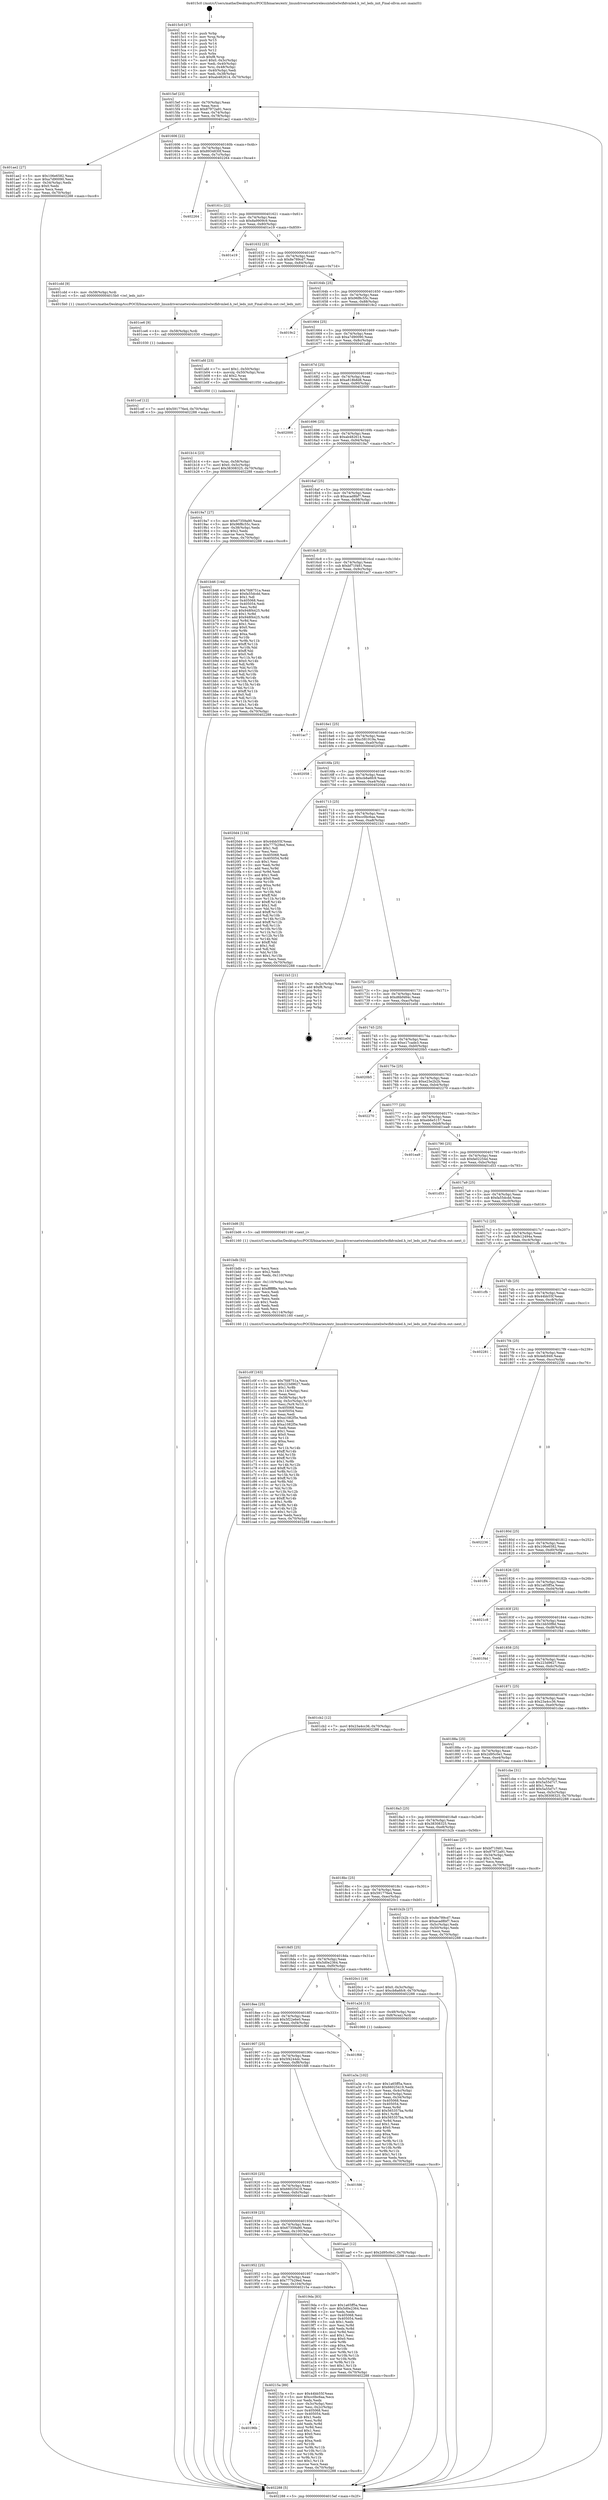 digraph "0x4015c0" {
  label = "0x4015c0 (/mnt/c/Users/mathe/Desktop/tcc/POCII/binaries/extr_linuxdriversnetwirelessinteliwlwifidvmled.h_iwl_leds_init_Final-ollvm.out::main(0))"
  labelloc = "t"
  node[shape=record]

  Entry [label="",width=0.3,height=0.3,shape=circle,fillcolor=black,style=filled]
  "0x4015ef" [label="{
     0x4015ef [23]\l
     | [instrs]\l
     &nbsp;&nbsp;0x4015ef \<+3\>: mov -0x70(%rbp),%eax\l
     &nbsp;&nbsp;0x4015f2 \<+2\>: mov %eax,%ecx\l
     &nbsp;&nbsp;0x4015f4 \<+6\>: sub $0x87972a91,%ecx\l
     &nbsp;&nbsp;0x4015fa \<+3\>: mov %eax,-0x74(%rbp)\l
     &nbsp;&nbsp;0x4015fd \<+3\>: mov %ecx,-0x78(%rbp)\l
     &nbsp;&nbsp;0x401600 \<+6\>: je 0000000000401ae2 \<main+0x522\>\l
  }"]
  "0x401ae2" [label="{
     0x401ae2 [27]\l
     | [instrs]\l
     &nbsp;&nbsp;0x401ae2 \<+5\>: mov $0x106e6582,%eax\l
     &nbsp;&nbsp;0x401ae7 \<+5\>: mov $0xa7d90090,%ecx\l
     &nbsp;&nbsp;0x401aec \<+3\>: mov -0x34(%rbp),%edx\l
     &nbsp;&nbsp;0x401aef \<+3\>: cmp $0x0,%edx\l
     &nbsp;&nbsp;0x401af2 \<+3\>: cmove %ecx,%eax\l
     &nbsp;&nbsp;0x401af5 \<+3\>: mov %eax,-0x70(%rbp)\l
     &nbsp;&nbsp;0x401af8 \<+5\>: jmp 0000000000402288 \<main+0xcc8\>\l
  }"]
  "0x401606" [label="{
     0x401606 [22]\l
     | [instrs]\l
     &nbsp;&nbsp;0x401606 \<+5\>: jmp 000000000040160b \<main+0x4b\>\l
     &nbsp;&nbsp;0x40160b \<+3\>: mov -0x74(%rbp),%eax\l
     &nbsp;&nbsp;0x40160e \<+5\>: sub $0x8934830f,%eax\l
     &nbsp;&nbsp;0x401613 \<+3\>: mov %eax,-0x7c(%rbp)\l
     &nbsp;&nbsp;0x401616 \<+6\>: je 0000000000402264 \<main+0xca4\>\l
  }"]
  Exit [label="",width=0.3,height=0.3,shape=circle,fillcolor=black,style=filled,peripheries=2]
  "0x402264" [label="{
     0x402264\l
  }", style=dashed]
  "0x40161c" [label="{
     0x40161c [22]\l
     | [instrs]\l
     &nbsp;&nbsp;0x40161c \<+5\>: jmp 0000000000401621 \<main+0x61\>\l
     &nbsp;&nbsp;0x401621 \<+3\>: mov -0x74(%rbp),%eax\l
     &nbsp;&nbsp;0x401624 \<+5\>: sub $0x8a9909c9,%eax\l
     &nbsp;&nbsp;0x401629 \<+3\>: mov %eax,-0x80(%rbp)\l
     &nbsp;&nbsp;0x40162c \<+6\>: je 0000000000401e19 \<main+0x859\>\l
  }"]
  "0x40196b" [label="{
     0x40196b\l
  }", style=dashed]
  "0x401e19" [label="{
     0x401e19\l
  }", style=dashed]
  "0x401632" [label="{
     0x401632 [25]\l
     | [instrs]\l
     &nbsp;&nbsp;0x401632 \<+5\>: jmp 0000000000401637 \<main+0x77\>\l
     &nbsp;&nbsp;0x401637 \<+3\>: mov -0x74(%rbp),%eax\l
     &nbsp;&nbsp;0x40163a \<+5\>: sub $0x8e789cd7,%eax\l
     &nbsp;&nbsp;0x40163f \<+6\>: mov %eax,-0x84(%rbp)\l
     &nbsp;&nbsp;0x401645 \<+6\>: je 0000000000401cdd \<main+0x71d\>\l
  }"]
  "0x40215a" [label="{
     0x40215a [89]\l
     | [instrs]\l
     &nbsp;&nbsp;0x40215a \<+5\>: mov $0x44bb55f,%eax\l
     &nbsp;&nbsp;0x40215f \<+5\>: mov $0xcc0bc6aa,%ecx\l
     &nbsp;&nbsp;0x402164 \<+2\>: xor %edx,%edx\l
     &nbsp;&nbsp;0x402166 \<+3\>: mov -0x3c(%rbp),%esi\l
     &nbsp;&nbsp;0x402169 \<+3\>: mov %esi,-0x2c(%rbp)\l
     &nbsp;&nbsp;0x40216c \<+7\>: mov 0x405068,%esi\l
     &nbsp;&nbsp;0x402173 \<+7\>: mov 0x405054,%edi\l
     &nbsp;&nbsp;0x40217a \<+3\>: sub $0x1,%edx\l
     &nbsp;&nbsp;0x40217d \<+3\>: mov %esi,%r8d\l
     &nbsp;&nbsp;0x402180 \<+3\>: add %edx,%r8d\l
     &nbsp;&nbsp;0x402183 \<+4\>: imul %r8d,%esi\l
     &nbsp;&nbsp;0x402187 \<+3\>: and $0x1,%esi\l
     &nbsp;&nbsp;0x40218a \<+3\>: cmp $0x0,%esi\l
     &nbsp;&nbsp;0x40218d \<+4\>: sete %r9b\l
     &nbsp;&nbsp;0x402191 \<+3\>: cmp $0xa,%edi\l
     &nbsp;&nbsp;0x402194 \<+4\>: setl %r10b\l
     &nbsp;&nbsp;0x402198 \<+3\>: mov %r9b,%r11b\l
     &nbsp;&nbsp;0x40219b \<+3\>: and %r10b,%r11b\l
     &nbsp;&nbsp;0x40219e \<+3\>: xor %r10b,%r9b\l
     &nbsp;&nbsp;0x4021a1 \<+3\>: or %r9b,%r11b\l
     &nbsp;&nbsp;0x4021a4 \<+4\>: test $0x1,%r11b\l
     &nbsp;&nbsp;0x4021a8 \<+3\>: cmovne %ecx,%eax\l
     &nbsp;&nbsp;0x4021ab \<+3\>: mov %eax,-0x70(%rbp)\l
     &nbsp;&nbsp;0x4021ae \<+5\>: jmp 0000000000402288 \<main+0xcc8\>\l
  }"]
  "0x401cdd" [label="{
     0x401cdd [9]\l
     | [instrs]\l
     &nbsp;&nbsp;0x401cdd \<+4\>: mov -0x58(%rbp),%rdi\l
     &nbsp;&nbsp;0x401ce1 \<+5\>: call 00000000004015b0 \<iwl_leds_init\>\l
     | [calls]\l
     &nbsp;&nbsp;0x4015b0 \{1\} (/mnt/c/Users/mathe/Desktop/tcc/POCII/binaries/extr_linuxdriversnetwirelessinteliwlwifidvmled.h_iwl_leds_init_Final-ollvm.out::iwl_leds_init)\l
  }"]
  "0x40164b" [label="{
     0x40164b [25]\l
     | [instrs]\l
     &nbsp;&nbsp;0x40164b \<+5\>: jmp 0000000000401650 \<main+0x90\>\l
     &nbsp;&nbsp;0x401650 \<+3\>: mov -0x74(%rbp),%eax\l
     &nbsp;&nbsp;0x401653 \<+5\>: sub $0x96f8c55c,%eax\l
     &nbsp;&nbsp;0x401658 \<+6\>: mov %eax,-0x88(%rbp)\l
     &nbsp;&nbsp;0x40165e \<+6\>: je 00000000004019c2 \<main+0x402\>\l
  }"]
  "0x401cef" [label="{
     0x401cef [12]\l
     | [instrs]\l
     &nbsp;&nbsp;0x401cef \<+7\>: movl $0x591776e4,-0x70(%rbp)\l
     &nbsp;&nbsp;0x401cf6 \<+5\>: jmp 0000000000402288 \<main+0xcc8\>\l
  }"]
  "0x4019c2" [label="{
     0x4019c2\l
  }", style=dashed]
  "0x401664" [label="{
     0x401664 [25]\l
     | [instrs]\l
     &nbsp;&nbsp;0x401664 \<+5\>: jmp 0000000000401669 \<main+0xa9\>\l
     &nbsp;&nbsp;0x401669 \<+3\>: mov -0x74(%rbp),%eax\l
     &nbsp;&nbsp;0x40166c \<+5\>: sub $0xa7d90090,%eax\l
     &nbsp;&nbsp;0x401671 \<+6\>: mov %eax,-0x8c(%rbp)\l
     &nbsp;&nbsp;0x401677 \<+6\>: je 0000000000401afd \<main+0x53d\>\l
  }"]
  "0x401ce6" [label="{
     0x401ce6 [9]\l
     | [instrs]\l
     &nbsp;&nbsp;0x401ce6 \<+4\>: mov -0x58(%rbp),%rdi\l
     &nbsp;&nbsp;0x401cea \<+5\>: call 0000000000401030 \<free@plt\>\l
     | [calls]\l
     &nbsp;&nbsp;0x401030 \{1\} (unknown)\l
  }"]
  "0x401afd" [label="{
     0x401afd [23]\l
     | [instrs]\l
     &nbsp;&nbsp;0x401afd \<+7\>: movl $0x1,-0x50(%rbp)\l
     &nbsp;&nbsp;0x401b04 \<+4\>: movslq -0x50(%rbp),%rax\l
     &nbsp;&nbsp;0x401b08 \<+4\>: shl $0x2,%rax\l
     &nbsp;&nbsp;0x401b0c \<+3\>: mov %rax,%rdi\l
     &nbsp;&nbsp;0x401b0f \<+5\>: call 0000000000401050 \<malloc@plt\>\l
     | [calls]\l
     &nbsp;&nbsp;0x401050 \{1\} (unknown)\l
  }"]
  "0x40167d" [label="{
     0x40167d [25]\l
     | [instrs]\l
     &nbsp;&nbsp;0x40167d \<+5\>: jmp 0000000000401682 \<main+0xc2\>\l
     &nbsp;&nbsp;0x401682 \<+3\>: mov -0x74(%rbp),%eax\l
     &nbsp;&nbsp;0x401685 \<+5\>: sub $0xa818b8d8,%eax\l
     &nbsp;&nbsp;0x40168a \<+6\>: mov %eax,-0x90(%rbp)\l
     &nbsp;&nbsp;0x401690 \<+6\>: je 0000000000402000 \<main+0xa40\>\l
  }"]
  "0x401c0f" [label="{
     0x401c0f [163]\l
     | [instrs]\l
     &nbsp;&nbsp;0x401c0f \<+5\>: mov $0x7fd8751a,%ecx\l
     &nbsp;&nbsp;0x401c14 \<+5\>: mov $0x223d9627,%edx\l
     &nbsp;&nbsp;0x401c19 \<+3\>: mov $0x1,%r8b\l
     &nbsp;&nbsp;0x401c1c \<+6\>: mov -0x114(%rbp),%esi\l
     &nbsp;&nbsp;0x401c22 \<+3\>: imul %eax,%esi\l
     &nbsp;&nbsp;0x401c25 \<+4\>: mov -0x58(%rbp),%r9\l
     &nbsp;&nbsp;0x401c29 \<+4\>: movslq -0x5c(%rbp),%r10\l
     &nbsp;&nbsp;0x401c2d \<+4\>: mov %esi,(%r9,%r10,4)\l
     &nbsp;&nbsp;0x401c31 \<+7\>: mov 0x405068,%eax\l
     &nbsp;&nbsp;0x401c38 \<+7\>: mov 0x405054,%esi\l
     &nbsp;&nbsp;0x401c3f \<+2\>: mov %eax,%edi\l
     &nbsp;&nbsp;0x401c41 \<+6\>: add $0xa1082f5e,%edi\l
     &nbsp;&nbsp;0x401c47 \<+3\>: sub $0x1,%edi\l
     &nbsp;&nbsp;0x401c4a \<+6\>: sub $0xa1082f5e,%edi\l
     &nbsp;&nbsp;0x401c50 \<+3\>: imul %edi,%eax\l
     &nbsp;&nbsp;0x401c53 \<+3\>: and $0x1,%eax\l
     &nbsp;&nbsp;0x401c56 \<+3\>: cmp $0x0,%eax\l
     &nbsp;&nbsp;0x401c59 \<+4\>: sete %r11b\l
     &nbsp;&nbsp;0x401c5d \<+3\>: cmp $0xa,%esi\l
     &nbsp;&nbsp;0x401c60 \<+3\>: setl %bl\l
     &nbsp;&nbsp;0x401c63 \<+3\>: mov %r11b,%r14b\l
     &nbsp;&nbsp;0x401c66 \<+4\>: xor $0xff,%r14b\l
     &nbsp;&nbsp;0x401c6a \<+3\>: mov %bl,%r15b\l
     &nbsp;&nbsp;0x401c6d \<+4\>: xor $0xff,%r15b\l
     &nbsp;&nbsp;0x401c71 \<+4\>: xor $0x1,%r8b\l
     &nbsp;&nbsp;0x401c75 \<+3\>: mov %r14b,%r12b\l
     &nbsp;&nbsp;0x401c78 \<+4\>: and $0xff,%r12b\l
     &nbsp;&nbsp;0x401c7c \<+3\>: and %r8b,%r11b\l
     &nbsp;&nbsp;0x401c7f \<+3\>: mov %r15b,%r13b\l
     &nbsp;&nbsp;0x401c82 \<+4\>: and $0xff,%r13b\l
     &nbsp;&nbsp;0x401c86 \<+3\>: and %r8b,%bl\l
     &nbsp;&nbsp;0x401c89 \<+3\>: or %r11b,%r12b\l
     &nbsp;&nbsp;0x401c8c \<+3\>: or %bl,%r13b\l
     &nbsp;&nbsp;0x401c8f \<+3\>: xor %r13b,%r12b\l
     &nbsp;&nbsp;0x401c92 \<+3\>: or %r15b,%r14b\l
     &nbsp;&nbsp;0x401c95 \<+4\>: xor $0xff,%r14b\l
     &nbsp;&nbsp;0x401c99 \<+4\>: or $0x1,%r8b\l
     &nbsp;&nbsp;0x401c9d \<+3\>: and %r8b,%r14b\l
     &nbsp;&nbsp;0x401ca0 \<+3\>: or %r14b,%r12b\l
     &nbsp;&nbsp;0x401ca3 \<+4\>: test $0x1,%r12b\l
     &nbsp;&nbsp;0x401ca7 \<+3\>: cmovne %edx,%ecx\l
     &nbsp;&nbsp;0x401caa \<+3\>: mov %ecx,-0x70(%rbp)\l
     &nbsp;&nbsp;0x401cad \<+5\>: jmp 0000000000402288 \<main+0xcc8\>\l
  }"]
  "0x402000" [label="{
     0x402000\l
  }", style=dashed]
  "0x401696" [label="{
     0x401696 [25]\l
     | [instrs]\l
     &nbsp;&nbsp;0x401696 \<+5\>: jmp 000000000040169b \<main+0xdb\>\l
     &nbsp;&nbsp;0x40169b \<+3\>: mov -0x74(%rbp),%eax\l
     &nbsp;&nbsp;0x40169e \<+5\>: sub $0xab482614,%eax\l
     &nbsp;&nbsp;0x4016a3 \<+6\>: mov %eax,-0x94(%rbp)\l
     &nbsp;&nbsp;0x4016a9 \<+6\>: je 00000000004019a7 \<main+0x3e7\>\l
  }"]
  "0x401bdb" [label="{
     0x401bdb [52]\l
     | [instrs]\l
     &nbsp;&nbsp;0x401bdb \<+2\>: xor %ecx,%ecx\l
     &nbsp;&nbsp;0x401bdd \<+5\>: mov $0x2,%edx\l
     &nbsp;&nbsp;0x401be2 \<+6\>: mov %edx,-0x110(%rbp)\l
     &nbsp;&nbsp;0x401be8 \<+1\>: cltd\l
     &nbsp;&nbsp;0x401be9 \<+6\>: mov -0x110(%rbp),%esi\l
     &nbsp;&nbsp;0x401bef \<+2\>: idiv %esi\l
     &nbsp;&nbsp;0x401bf1 \<+6\>: imul $0xfffffffe,%edx,%edx\l
     &nbsp;&nbsp;0x401bf7 \<+2\>: mov %ecx,%edi\l
     &nbsp;&nbsp;0x401bf9 \<+2\>: sub %edx,%edi\l
     &nbsp;&nbsp;0x401bfb \<+2\>: mov %ecx,%edx\l
     &nbsp;&nbsp;0x401bfd \<+3\>: sub $0x1,%edx\l
     &nbsp;&nbsp;0x401c00 \<+2\>: add %edx,%edi\l
     &nbsp;&nbsp;0x401c02 \<+2\>: sub %edi,%ecx\l
     &nbsp;&nbsp;0x401c04 \<+6\>: mov %ecx,-0x114(%rbp)\l
     &nbsp;&nbsp;0x401c0a \<+5\>: call 0000000000401160 \<next_i\>\l
     | [calls]\l
     &nbsp;&nbsp;0x401160 \{1\} (/mnt/c/Users/mathe/Desktop/tcc/POCII/binaries/extr_linuxdriversnetwirelessinteliwlwifidvmled.h_iwl_leds_init_Final-ollvm.out::next_i)\l
  }"]
  "0x4019a7" [label="{
     0x4019a7 [27]\l
     | [instrs]\l
     &nbsp;&nbsp;0x4019a7 \<+5\>: mov $0x67359a90,%eax\l
     &nbsp;&nbsp;0x4019ac \<+5\>: mov $0x96f8c55c,%ecx\l
     &nbsp;&nbsp;0x4019b1 \<+3\>: mov -0x38(%rbp),%edx\l
     &nbsp;&nbsp;0x4019b4 \<+3\>: cmp $0x2,%edx\l
     &nbsp;&nbsp;0x4019b7 \<+3\>: cmovne %ecx,%eax\l
     &nbsp;&nbsp;0x4019ba \<+3\>: mov %eax,-0x70(%rbp)\l
     &nbsp;&nbsp;0x4019bd \<+5\>: jmp 0000000000402288 \<main+0xcc8\>\l
  }"]
  "0x4016af" [label="{
     0x4016af [25]\l
     | [instrs]\l
     &nbsp;&nbsp;0x4016af \<+5\>: jmp 00000000004016b4 \<main+0xf4\>\l
     &nbsp;&nbsp;0x4016b4 \<+3\>: mov -0x74(%rbp),%eax\l
     &nbsp;&nbsp;0x4016b7 \<+5\>: sub $0xacad8bf7,%eax\l
     &nbsp;&nbsp;0x4016bc \<+6\>: mov %eax,-0x98(%rbp)\l
     &nbsp;&nbsp;0x4016c2 \<+6\>: je 0000000000401b46 \<main+0x586\>\l
  }"]
  "0x402288" [label="{
     0x402288 [5]\l
     | [instrs]\l
     &nbsp;&nbsp;0x402288 \<+5\>: jmp 00000000004015ef \<main+0x2f\>\l
  }"]
  "0x4015c0" [label="{
     0x4015c0 [47]\l
     | [instrs]\l
     &nbsp;&nbsp;0x4015c0 \<+1\>: push %rbp\l
     &nbsp;&nbsp;0x4015c1 \<+3\>: mov %rsp,%rbp\l
     &nbsp;&nbsp;0x4015c4 \<+2\>: push %r15\l
     &nbsp;&nbsp;0x4015c6 \<+2\>: push %r14\l
     &nbsp;&nbsp;0x4015c8 \<+2\>: push %r13\l
     &nbsp;&nbsp;0x4015ca \<+2\>: push %r12\l
     &nbsp;&nbsp;0x4015cc \<+1\>: push %rbx\l
     &nbsp;&nbsp;0x4015cd \<+7\>: sub $0xf8,%rsp\l
     &nbsp;&nbsp;0x4015d4 \<+7\>: movl $0x0,-0x3c(%rbp)\l
     &nbsp;&nbsp;0x4015db \<+3\>: mov %edi,-0x40(%rbp)\l
     &nbsp;&nbsp;0x4015de \<+4\>: mov %rsi,-0x48(%rbp)\l
     &nbsp;&nbsp;0x4015e2 \<+3\>: mov -0x40(%rbp),%edi\l
     &nbsp;&nbsp;0x4015e5 \<+3\>: mov %edi,-0x38(%rbp)\l
     &nbsp;&nbsp;0x4015e8 \<+7\>: movl $0xab482614,-0x70(%rbp)\l
  }"]
  "0x401b14" [label="{
     0x401b14 [23]\l
     | [instrs]\l
     &nbsp;&nbsp;0x401b14 \<+4\>: mov %rax,-0x58(%rbp)\l
     &nbsp;&nbsp;0x401b18 \<+7\>: movl $0x0,-0x5c(%rbp)\l
     &nbsp;&nbsp;0x401b1f \<+7\>: movl $0x38308325,-0x70(%rbp)\l
     &nbsp;&nbsp;0x401b26 \<+5\>: jmp 0000000000402288 \<main+0xcc8\>\l
  }"]
  "0x401b46" [label="{
     0x401b46 [144]\l
     | [instrs]\l
     &nbsp;&nbsp;0x401b46 \<+5\>: mov $0x7fd8751a,%eax\l
     &nbsp;&nbsp;0x401b4b \<+5\>: mov $0xfa55dcdd,%ecx\l
     &nbsp;&nbsp;0x401b50 \<+2\>: mov $0x1,%dl\l
     &nbsp;&nbsp;0x401b52 \<+7\>: mov 0x405068,%esi\l
     &nbsp;&nbsp;0x401b59 \<+7\>: mov 0x405054,%edi\l
     &nbsp;&nbsp;0x401b60 \<+3\>: mov %esi,%r8d\l
     &nbsp;&nbsp;0x401b63 \<+7\>: sub $0x948f4425,%r8d\l
     &nbsp;&nbsp;0x401b6a \<+4\>: sub $0x1,%r8d\l
     &nbsp;&nbsp;0x401b6e \<+7\>: add $0x948f4425,%r8d\l
     &nbsp;&nbsp;0x401b75 \<+4\>: imul %r8d,%esi\l
     &nbsp;&nbsp;0x401b79 \<+3\>: and $0x1,%esi\l
     &nbsp;&nbsp;0x401b7c \<+3\>: cmp $0x0,%esi\l
     &nbsp;&nbsp;0x401b7f \<+4\>: sete %r9b\l
     &nbsp;&nbsp;0x401b83 \<+3\>: cmp $0xa,%edi\l
     &nbsp;&nbsp;0x401b86 \<+4\>: setl %r10b\l
     &nbsp;&nbsp;0x401b8a \<+3\>: mov %r9b,%r11b\l
     &nbsp;&nbsp;0x401b8d \<+4\>: xor $0xff,%r11b\l
     &nbsp;&nbsp;0x401b91 \<+3\>: mov %r10b,%bl\l
     &nbsp;&nbsp;0x401b94 \<+3\>: xor $0xff,%bl\l
     &nbsp;&nbsp;0x401b97 \<+3\>: xor $0x0,%dl\l
     &nbsp;&nbsp;0x401b9a \<+3\>: mov %r11b,%r14b\l
     &nbsp;&nbsp;0x401b9d \<+4\>: and $0x0,%r14b\l
     &nbsp;&nbsp;0x401ba1 \<+3\>: and %dl,%r9b\l
     &nbsp;&nbsp;0x401ba4 \<+3\>: mov %bl,%r15b\l
     &nbsp;&nbsp;0x401ba7 \<+4\>: and $0x0,%r15b\l
     &nbsp;&nbsp;0x401bab \<+3\>: and %dl,%r10b\l
     &nbsp;&nbsp;0x401bae \<+3\>: or %r9b,%r14b\l
     &nbsp;&nbsp;0x401bb1 \<+3\>: or %r10b,%r15b\l
     &nbsp;&nbsp;0x401bb4 \<+3\>: xor %r15b,%r14b\l
     &nbsp;&nbsp;0x401bb7 \<+3\>: or %bl,%r11b\l
     &nbsp;&nbsp;0x401bba \<+4\>: xor $0xff,%r11b\l
     &nbsp;&nbsp;0x401bbe \<+3\>: or $0x0,%dl\l
     &nbsp;&nbsp;0x401bc1 \<+3\>: and %dl,%r11b\l
     &nbsp;&nbsp;0x401bc4 \<+3\>: or %r11b,%r14b\l
     &nbsp;&nbsp;0x401bc7 \<+4\>: test $0x1,%r14b\l
     &nbsp;&nbsp;0x401bcb \<+3\>: cmovne %ecx,%eax\l
     &nbsp;&nbsp;0x401bce \<+3\>: mov %eax,-0x70(%rbp)\l
     &nbsp;&nbsp;0x401bd1 \<+5\>: jmp 0000000000402288 \<main+0xcc8\>\l
  }"]
  "0x4016c8" [label="{
     0x4016c8 [25]\l
     | [instrs]\l
     &nbsp;&nbsp;0x4016c8 \<+5\>: jmp 00000000004016cd \<main+0x10d\>\l
     &nbsp;&nbsp;0x4016cd \<+3\>: mov -0x74(%rbp),%eax\l
     &nbsp;&nbsp;0x4016d0 \<+5\>: sub $0xbf71f481,%eax\l
     &nbsp;&nbsp;0x4016d5 \<+6\>: mov %eax,-0x9c(%rbp)\l
     &nbsp;&nbsp;0x4016db \<+6\>: je 0000000000401ac7 \<main+0x507\>\l
  }"]
  "0x401a3a" [label="{
     0x401a3a [102]\l
     | [instrs]\l
     &nbsp;&nbsp;0x401a3a \<+5\>: mov $0x1a65ff5a,%ecx\l
     &nbsp;&nbsp;0x401a3f \<+5\>: mov $0x66025419,%edx\l
     &nbsp;&nbsp;0x401a44 \<+3\>: mov %eax,-0x4c(%rbp)\l
     &nbsp;&nbsp;0x401a47 \<+3\>: mov -0x4c(%rbp),%eax\l
     &nbsp;&nbsp;0x401a4a \<+3\>: mov %eax,-0x34(%rbp)\l
     &nbsp;&nbsp;0x401a4d \<+7\>: mov 0x405068,%eax\l
     &nbsp;&nbsp;0x401a54 \<+7\>: mov 0x405054,%esi\l
     &nbsp;&nbsp;0x401a5b \<+3\>: mov %eax,%r8d\l
     &nbsp;&nbsp;0x401a5e \<+7\>: add $0x565357ba,%r8d\l
     &nbsp;&nbsp;0x401a65 \<+4\>: sub $0x1,%r8d\l
     &nbsp;&nbsp;0x401a69 \<+7\>: sub $0x565357ba,%r8d\l
     &nbsp;&nbsp;0x401a70 \<+4\>: imul %r8d,%eax\l
     &nbsp;&nbsp;0x401a74 \<+3\>: and $0x1,%eax\l
     &nbsp;&nbsp;0x401a77 \<+3\>: cmp $0x0,%eax\l
     &nbsp;&nbsp;0x401a7a \<+4\>: sete %r9b\l
     &nbsp;&nbsp;0x401a7e \<+3\>: cmp $0xa,%esi\l
     &nbsp;&nbsp;0x401a81 \<+4\>: setl %r10b\l
     &nbsp;&nbsp;0x401a85 \<+3\>: mov %r9b,%r11b\l
     &nbsp;&nbsp;0x401a88 \<+3\>: and %r10b,%r11b\l
     &nbsp;&nbsp;0x401a8b \<+3\>: xor %r10b,%r9b\l
     &nbsp;&nbsp;0x401a8e \<+3\>: or %r9b,%r11b\l
     &nbsp;&nbsp;0x401a91 \<+4\>: test $0x1,%r11b\l
     &nbsp;&nbsp;0x401a95 \<+3\>: cmovne %edx,%ecx\l
     &nbsp;&nbsp;0x401a98 \<+3\>: mov %ecx,-0x70(%rbp)\l
     &nbsp;&nbsp;0x401a9b \<+5\>: jmp 0000000000402288 \<main+0xcc8\>\l
  }"]
  "0x401ac7" [label="{
     0x401ac7\l
  }", style=dashed]
  "0x4016e1" [label="{
     0x4016e1 [25]\l
     | [instrs]\l
     &nbsp;&nbsp;0x4016e1 \<+5\>: jmp 00000000004016e6 \<main+0x126\>\l
     &nbsp;&nbsp;0x4016e6 \<+3\>: mov -0x74(%rbp),%eax\l
     &nbsp;&nbsp;0x4016e9 \<+5\>: sub $0xc581919a,%eax\l
     &nbsp;&nbsp;0x4016ee \<+6\>: mov %eax,-0xa0(%rbp)\l
     &nbsp;&nbsp;0x4016f4 \<+6\>: je 0000000000402058 \<main+0xa98\>\l
  }"]
  "0x401952" [label="{
     0x401952 [25]\l
     | [instrs]\l
     &nbsp;&nbsp;0x401952 \<+5\>: jmp 0000000000401957 \<main+0x397\>\l
     &nbsp;&nbsp;0x401957 \<+3\>: mov -0x74(%rbp),%eax\l
     &nbsp;&nbsp;0x40195a \<+5\>: sub $0x777b29ed,%eax\l
     &nbsp;&nbsp;0x40195f \<+6\>: mov %eax,-0x104(%rbp)\l
     &nbsp;&nbsp;0x401965 \<+6\>: je 000000000040215a \<main+0xb9a\>\l
  }"]
  "0x402058" [label="{
     0x402058\l
  }", style=dashed]
  "0x4016fa" [label="{
     0x4016fa [25]\l
     | [instrs]\l
     &nbsp;&nbsp;0x4016fa \<+5\>: jmp 00000000004016ff \<main+0x13f\>\l
     &nbsp;&nbsp;0x4016ff \<+3\>: mov -0x74(%rbp),%eax\l
     &nbsp;&nbsp;0x401702 \<+5\>: sub $0xcb8a6fc9,%eax\l
     &nbsp;&nbsp;0x401707 \<+6\>: mov %eax,-0xa4(%rbp)\l
     &nbsp;&nbsp;0x40170d \<+6\>: je 00000000004020d4 \<main+0xb14\>\l
  }"]
  "0x4019da" [label="{
     0x4019da [83]\l
     | [instrs]\l
     &nbsp;&nbsp;0x4019da \<+5\>: mov $0x1a65ff5a,%eax\l
     &nbsp;&nbsp;0x4019df \<+5\>: mov $0x5d0e2364,%ecx\l
     &nbsp;&nbsp;0x4019e4 \<+2\>: xor %edx,%edx\l
     &nbsp;&nbsp;0x4019e6 \<+7\>: mov 0x405068,%esi\l
     &nbsp;&nbsp;0x4019ed \<+7\>: mov 0x405054,%edi\l
     &nbsp;&nbsp;0x4019f4 \<+3\>: sub $0x1,%edx\l
     &nbsp;&nbsp;0x4019f7 \<+3\>: mov %esi,%r8d\l
     &nbsp;&nbsp;0x4019fa \<+3\>: add %edx,%r8d\l
     &nbsp;&nbsp;0x4019fd \<+4\>: imul %r8d,%esi\l
     &nbsp;&nbsp;0x401a01 \<+3\>: and $0x1,%esi\l
     &nbsp;&nbsp;0x401a04 \<+3\>: cmp $0x0,%esi\l
     &nbsp;&nbsp;0x401a07 \<+4\>: sete %r9b\l
     &nbsp;&nbsp;0x401a0b \<+3\>: cmp $0xa,%edi\l
     &nbsp;&nbsp;0x401a0e \<+4\>: setl %r10b\l
     &nbsp;&nbsp;0x401a12 \<+3\>: mov %r9b,%r11b\l
     &nbsp;&nbsp;0x401a15 \<+3\>: and %r10b,%r11b\l
     &nbsp;&nbsp;0x401a18 \<+3\>: xor %r10b,%r9b\l
     &nbsp;&nbsp;0x401a1b \<+3\>: or %r9b,%r11b\l
     &nbsp;&nbsp;0x401a1e \<+4\>: test $0x1,%r11b\l
     &nbsp;&nbsp;0x401a22 \<+3\>: cmovne %ecx,%eax\l
     &nbsp;&nbsp;0x401a25 \<+3\>: mov %eax,-0x70(%rbp)\l
     &nbsp;&nbsp;0x401a28 \<+5\>: jmp 0000000000402288 \<main+0xcc8\>\l
  }"]
  "0x4020d4" [label="{
     0x4020d4 [134]\l
     | [instrs]\l
     &nbsp;&nbsp;0x4020d4 \<+5\>: mov $0x44bb55f,%eax\l
     &nbsp;&nbsp;0x4020d9 \<+5\>: mov $0x777b29ed,%ecx\l
     &nbsp;&nbsp;0x4020de \<+2\>: mov $0x1,%dl\l
     &nbsp;&nbsp;0x4020e0 \<+2\>: xor %esi,%esi\l
     &nbsp;&nbsp;0x4020e2 \<+7\>: mov 0x405068,%edi\l
     &nbsp;&nbsp;0x4020e9 \<+8\>: mov 0x405054,%r8d\l
     &nbsp;&nbsp;0x4020f1 \<+3\>: sub $0x1,%esi\l
     &nbsp;&nbsp;0x4020f4 \<+3\>: mov %edi,%r9d\l
     &nbsp;&nbsp;0x4020f7 \<+3\>: add %esi,%r9d\l
     &nbsp;&nbsp;0x4020fa \<+4\>: imul %r9d,%edi\l
     &nbsp;&nbsp;0x4020fe \<+3\>: and $0x1,%edi\l
     &nbsp;&nbsp;0x402101 \<+3\>: cmp $0x0,%edi\l
     &nbsp;&nbsp;0x402104 \<+4\>: sete %r10b\l
     &nbsp;&nbsp;0x402108 \<+4\>: cmp $0xa,%r8d\l
     &nbsp;&nbsp;0x40210c \<+4\>: setl %r11b\l
     &nbsp;&nbsp;0x402110 \<+3\>: mov %r10b,%bl\l
     &nbsp;&nbsp;0x402113 \<+3\>: xor $0xff,%bl\l
     &nbsp;&nbsp;0x402116 \<+3\>: mov %r11b,%r14b\l
     &nbsp;&nbsp;0x402119 \<+4\>: xor $0xff,%r14b\l
     &nbsp;&nbsp;0x40211d \<+3\>: xor $0x1,%dl\l
     &nbsp;&nbsp;0x402120 \<+3\>: mov %bl,%r15b\l
     &nbsp;&nbsp;0x402123 \<+4\>: and $0xff,%r15b\l
     &nbsp;&nbsp;0x402127 \<+3\>: and %dl,%r10b\l
     &nbsp;&nbsp;0x40212a \<+3\>: mov %r14b,%r12b\l
     &nbsp;&nbsp;0x40212d \<+4\>: and $0xff,%r12b\l
     &nbsp;&nbsp;0x402131 \<+3\>: and %dl,%r11b\l
     &nbsp;&nbsp;0x402134 \<+3\>: or %r10b,%r15b\l
     &nbsp;&nbsp;0x402137 \<+3\>: or %r11b,%r12b\l
     &nbsp;&nbsp;0x40213a \<+3\>: xor %r12b,%r15b\l
     &nbsp;&nbsp;0x40213d \<+3\>: or %r14b,%bl\l
     &nbsp;&nbsp;0x402140 \<+3\>: xor $0xff,%bl\l
     &nbsp;&nbsp;0x402143 \<+3\>: or $0x1,%dl\l
     &nbsp;&nbsp;0x402146 \<+2\>: and %dl,%bl\l
     &nbsp;&nbsp;0x402148 \<+3\>: or %bl,%r15b\l
     &nbsp;&nbsp;0x40214b \<+4\>: test $0x1,%r15b\l
     &nbsp;&nbsp;0x40214f \<+3\>: cmovne %ecx,%eax\l
     &nbsp;&nbsp;0x402152 \<+3\>: mov %eax,-0x70(%rbp)\l
     &nbsp;&nbsp;0x402155 \<+5\>: jmp 0000000000402288 \<main+0xcc8\>\l
  }"]
  "0x401713" [label="{
     0x401713 [25]\l
     | [instrs]\l
     &nbsp;&nbsp;0x401713 \<+5\>: jmp 0000000000401718 \<main+0x158\>\l
     &nbsp;&nbsp;0x401718 \<+3\>: mov -0x74(%rbp),%eax\l
     &nbsp;&nbsp;0x40171b \<+5\>: sub $0xcc0bc6aa,%eax\l
     &nbsp;&nbsp;0x401720 \<+6\>: mov %eax,-0xa8(%rbp)\l
     &nbsp;&nbsp;0x401726 \<+6\>: je 00000000004021b3 \<main+0xbf3\>\l
  }"]
  "0x401939" [label="{
     0x401939 [25]\l
     | [instrs]\l
     &nbsp;&nbsp;0x401939 \<+5\>: jmp 000000000040193e \<main+0x37e\>\l
     &nbsp;&nbsp;0x40193e \<+3\>: mov -0x74(%rbp),%eax\l
     &nbsp;&nbsp;0x401941 \<+5\>: sub $0x67359a90,%eax\l
     &nbsp;&nbsp;0x401946 \<+6\>: mov %eax,-0x100(%rbp)\l
     &nbsp;&nbsp;0x40194c \<+6\>: je 00000000004019da \<main+0x41a\>\l
  }"]
  "0x4021b3" [label="{
     0x4021b3 [21]\l
     | [instrs]\l
     &nbsp;&nbsp;0x4021b3 \<+3\>: mov -0x2c(%rbp),%eax\l
     &nbsp;&nbsp;0x4021b6 \<+7\>: add $0xf8,%rsp\l
     &nbsp;&nbsp;0x4021bd \<+1\>: pop %rbx\l
     &nbsp;&nbsp;0x4021be \<+2\>: pop %r12\l
     &nbsp;&nbsp;0x4021c0 \<+2\>: pop %r13\l
     &nbsp;&nbsp;0x4021c2 \<+2\>: pop %r14\l
     &nbsp;&nbsp;0x4021c4 \<+2\>: pop %r15\l
     &nbsp;&nbsp;0x4021c6 \<+1\>: pop %rbp\l
     &nbsp;&nbsp;0x4021c7 \<+1\>: ret\l
  }"]
  "0x40172c" [label="{
     0x40172c [25]\l
     | [instrs]\l
     &nbsp;&nbsp;0x40172c \<+5\>: jmp 0000000000401731 \<main+0x171\>\l
     &nbsp;&nbsp;0x401731 \<+3\>: mov -0x74(%rbp),%eax\l
     &nbsp;&nbsp;0x401734 \<+5\>: sub $0xd6bf484c,%eax\l
     &nbsp;&nbsp;0x401739 \<+6\>: mov %eax,-0xac(%rbp)\l
     &nbsp;&nbsp;0x40173f \<+6\>: je 0000000000401e0d \<main+0x84d\>\l
  }"]
  "0x401aa0" [label="{
     0x401aa0 [12]\l
     | [instrs]\l
     &nbsp;&nbsp;0x401aa0 \<+7\>: movl $0x2d95c0e1,-0x70(%rbp)\l
     &nbsp;&nbsp;0x401aa7 \<+5\>: jmp 0000000000402288 \<main+0xcc8\>\l
  }"]
  "0x401e0d" [label="{
     0x401e0d\l
  }", style=dashed]
  "0x401745" [label="{
     0x401745 [25]\l
     | [instrs]\l
     &nbsp;&nbsp;0x401745 \<+5\>: jmp 000000000040174a \<main+0x18a\>\l
     &nbsp;&nbsp;0x40174a \<+3\>: mov -0x74(%rbp),%eax\l
     &nbsp;&nbsp;0x40174d \<+5\>: sub $0xe17cade3,%eax\l
     &nbsp;&nbsp;0x401752 \<+6\>: mov %eax,-0xb0(%rbp)\l
     &nbsp;&nbsp;0x401758 \<+6\>: je 00000000004020b5 \<main+0xaf5\>\l
  }"]
  "0x401920" [label="{
     0x401920 [25]\l
     | [instrs]\l
     &nbsp;&nbsp;0x401920 \<+5\>: jmp 0000000000401925 \<main+0x365\>\l
     &nbsp;&nbsp;0x401925 \<+3\>: mov -0x74(%rbp),%eax\l
     &nbsp;&nbsp;0x401928 \<+5\>: sub $0x66025419,%eax\l
     &nbsp;&nbsp;0x40192d \<+6\>: mov %eax,-0xfc(%rbp)\l
     &nbsp;&nbsp;0x401933 \<+6\>: je 0000000000401aa0 \<main+0x4e0\>\l
  }"]
  "0x4020b5" [label="{
     0x4020b5\l
  }", style=dashed]
  "0x40175e" [label="{
     0x40175e [25]\l
     | [instrs]\l
     &nbsp;&nbsp;0x40175e \<+5\>: jmp 0000000000401763 \<main+0x1a3\>\l
     &nbsp;&nbsp;0x401763 \<+3\>: mov -0x74(%rbp),%eax\l
     &nbsp;&nbsp;0x401766 \<+5\>: sub $0xe23e2b2b,%eax\l
     &nbsp;&nbsp;0x40176b \<+6\>: mov %eax,-0xb4(%rbp)\l
     &nbsp;&nbsp;0x401771 \<+6\>: je 0000000000402270 \<main+0xcb0\>\l
  }"]
  "0x401fd6" [label="{
     0x401fd6\l
  }", style=dashed]
  "0x402270" [label="{
     0x402270\l
  }", style=dashed]
  "0x401777" [label="{
     0x401777 [25]\l
     | [instrs]\l
     &nbsp;&nbsp;0x401777 \<+5\>: jmp 000000000040177c \<main+0x1bc\>\l
     &nbsp;&nbsp;0x40177c \<+3\>: mov -0x74(%rbp),%eax\l
     &nbsp;&nbsp;0x40177f \<+5\>: sub $0xeb6e5157,%eax\l
     &nbsp;&nbsp;0x401784 \<+6\>: mov %eax,-0xb8(%rbp)\l
     &nbsp;&nbsp;0x40178a \<+6\>: je 0000000000401ea9 \<main+0x8e9\>\l
  }"]
  "0x401907" [label="{
     0x401907 [25]\l
     | [instrs]\l
     &nbsp;&nbsp;0x401907 \<+5\>: jmp 000000000040190c \<main+0x34c\>\l
     &nbsp;&nbsp;0x40190c \<+3\>: mov -0x74(%rbp),%eax\l
     &nbsp;&nbsp;0x40190f \<+5\>: sub $0x5f4244dc,%eax\l
     &nbsp;&nbsp;0x401914 \<+6\>: mov %eax,-0xf8(%rbp)\l
     &nbsp;&nbsp;0x40191a \<+6\>: je 0000000000401fd6 \<main+0xa16\>\l
  }"]
  "0x401ea9" [label="{
     0x401ea9\l
  }", style=dashed]
  "0x401790" [label="{
     0x401790 [25]\l
     | [instrs]\l
     &nbsp;&nbsp;0x401790 \<+5\>: jmp 0000000000401795 \<main+0x1d5\>\l
     &nbsp;&nbsp;0x401795 \<+3\>: mov -0x74(%rbp),%eax\l
     &nbsp;&nbsp;0x401798 \<+5\>: sub $0xfa02254d,%eax\l
     &nbsp;&nbsp;0x40179d \<+6\>: mov %eax,-0xbc(%rbp)\l
     &nbsp;&nbsp;0x4017a3 \<+6\>: je 0000000000401d53 \<main+0x793\>\l
  }"]
  "0x401f68" [label="{
     0x401f68\l
  }", style=dashed]
  "0x401d53" [label="{
     0x401d53\l
  }", style=dashed]
  "0x4017a9" [label="{
     0x4017a9 [25]\l
     | [instrs]\l
     &nbsp;&nbsp;0x4017a9 \<+5\>: jmp 00000000004017ae \<main+0x1ee\>\l
     &nbsp;&nbsp;0x4017ae \<+3\>: mov -0x74(%rbp),%eax\l
     &nbsp;&nbsp;0x4017b1 \<+5\>: sub $0xfa55dcdd,%eax\l
     &nbsp;&nbsp;0x4017b6 \<+6\>: mov %eax,-0xc0(%rbp)\l
     &nbsp;&nbsp;0x4017bc \<+6\>: je 0000000000401bd6 \<main+0x616\>\l
  }"]
  "0x4018ee" [label="{
     0x4018ee [25]\l
     | [instrs]\l
     &nbsp;&nbsp;0x4018ee \<+5\>: jmp 00000000004018f3 \<main+0x333\>\l
     &nbsp;&nbsp;0x4018f3 \<+3\>: mov -0x74(%rbp),%eax\l
     &nbsp;&nbsp;0x4018f6 \<+5\>: sub $0x5f22e6e0,%eax\l
     &nbsp;&nbsp;0x4018fb \<+6\>: mov %eax,-0xf4(%rbp)\l
     &nbsp;&nbsp;0x401901 \<+6\>: je 0000000000401f68 \<main+0x9a8\>\l
  }"]
  "0x401bd6" [label="{
     0x401bd6 [5]\l
     | [instrs]\l
     &nbsp;&nbsp;0x401bd6 \<+5\>: call 0000000000401160 \<next_i\>\l
     | [calls]\l
     &nbsp;&nbsp;0x401160 \{1\} (/mnt/c/Users/mathe/Desktop/tcc/POCII/binaries/extr_linuxdriversnetwirelessinteliwlwifidvmled.h_iwl_leds_init_Final-ollvm.out::next_i)\l
  }"]
  "0x4017c2" [label="{
     0x4017c2 [25]\l
     | [instrs]\l
     &nbsp;&nbsp;0x4017c2 \<+5\>: jmp 00000000004017c7 \<main+0x207\>\l
     &nbsp;&nbsp;0x4017c7 \<+3\>: mov -0x74(%rbp),%eax\l
     &nbsp;&nbsp;0x4017ca \<+5\>: sub $0xfe12494a,%eax\l
     &nbsp;&nbsp;0x4017cf \<+6\>: mov %eax,-0xc4(%rbp)\l
     &nbsp;&nbsp;0x4017d5 \<+6\>: je 0000000000401cfb \<main+0x73b\>\l
  }"]
  "0x401a2d" [label="{
     0x401a2d [13]\l
     | [instrs]\l
     &nbsp;&nbsp;0x401a2d \<+4\>: mov -0x48(%rbp),%rax\l
     &nbsp;&nbsp;0x401a31 \<+4\>: mov 0x8(%rax),%rdi\l
     &nbsp;&nbsp;0x401a35 \<+5\>: call 0000000000401060 \<atoi@plt\>\l
     | [calls]\l
     &nbsp;&nbsp;0x401060 \{1\} (unknown)\l
  }"]
  "0x401cfb" [label="{
     0x401cfb\l
  }", style=dashed]
  "0x4017db" [label="{
     0x4017db [25]\l
     | [instrs]\l
     &nbsp;&nbsp;0x4017db \<+5\>: jmp 00000000004017e0 \<main+0x220\>\l
     &nbsp;&nbsp;0x4017e0 \<+3\>: mov -0x74(%rbp),%eax\l
     &nbsp;&nbsp;0x4017e3 \<+5\>: sub $0x44bb55f,%eax\l
     &nbsp;&nbsp;0x4017e8 \<+6\>: mov %eax,-0xc8(%rbp)\l
     &nbsp;&nbsp;0x4017ee \<+6\>: je 0000000000402281 \<main+0xcc1\>\l
  }"]
  "0x4018d5" [label="{
     0x4018d5 [25]\l
     | [instrs]\l
     &nbsp;&nbsp;0x4018d5 \<+5\>: jmp 00000000004018da \<main+0x31a\>\l
     &nbsp;&nbsp;0x4018da \<+3\>: mov -0x74(%rbp),%eax\l
     &nbsp;&nbsp;0x4018dd \<+5\>: sub $0x5d0e2364,%eax\l
     &nbsp;&nbsp;0x4018e2 \<+6\>: mov %eax,-0xf0(%rbp)\l
     &nbsp;&nbsp;0x4018e8 \<+6\>: je 0000000000401a2d \<main+0x46d\>\l
  }"]
  "0x402281" [label="{
     0x402281\l
  }", style=dashed]
  "0x4017f4" [label="{
     0x4017f4 [25]\l
     | [instrs]\l
     &nbsp;&nbsp;0x4017f4 \<+5\>: jmp 00000000004017f9 \<main+0x239\>\l
     &nbsp;&nbsp;0x4017f9 \<+3\>: mov -0x74(%rbp),%eax\l
     &nbsp;&nbsp;0x4017fc \<+5\>: sub $0x4efc949,%eax\l
     &nbsp;&nbsp;0x401801 \<+6\>: mov %eax,-0xcc(%rbp)\l
     &nbsp;&nbsp;0x401807 \<+6\>: je 0000000000402236 \<main+0xc76\>\l
  }"]
  "0x4020c1" [label="{
     0x4020c1 [19]\l
     | [instrs]\l
     &nbsp;&nbsp;0x4020c1 \<+7\>: movl $0x0,-0x3c(%rbp)\l
     &nbsp;&nbsp;0x4020c8 \<+7\>: movl $0xcb8a6fc9,-0x70(%rbp)\l
     &nbsp;&nbsp;0x4020cf \<+5\>: jmp 0000000000402288 \<main+0xcc8\>\l
  }"]
  "0x402236" [label="{
     0x402236\l
  }", style=dashed]
  "0x40180d" [label="{
     0x40180d [25]\l
     | [instrs]\l
     &nbsp;&nbsp;0x40180d \<+5\>: jmp 0000000000401812 \<main+0x252\>\l
     &nbsp;&nbsp;0x401812 \<+3\>: mov -0x74(%rbp),%eax\l
     &nbsp;&nbsp;0x401815 \<+5\>: sub $0x106e6582,%eax\l
     &nbsp;&nbsp;0x40181a \<+6\>: mov %eax,-0xd0(%rbp)\l
     &nbsp;&nbsp;0x401820 \<+6\>: je 0000000000401ff4 \<main+0xa34\>\l
  }"]
  "0x4018bc" [label="{
     0x4018bc [25]\l
     | [instrs]\l
     &nbsp;&nbsp;0x4018bc \<+5\>: jmp 00000000004018c1 \<main+0x301\>\l
     &nbsp;&nbsp;0x4018c1 \<+3\>: mov -0x74(%rbp),%eax\l
     &nbsp;&nbsp;0x4018c4 \<+5\>: sub $0x591776e4,%eax\l
     &nbsp;&nbsp;0x4018c9 \<+6\>: mov %eax,-0xec(%rbp)\l
     &nbsp;&nbsp;0x4018cf \<+6\>: je 00000000004020c1 \<main+0xb01\>\l
  }"]
  "0x401ff4" [label="{
     0x401ff4\l
  }", style=dashed]
  "0x401826" [label="{
     0x401826 [25]\l
     | [instrs]\l
     &nbsp;&nbsp;0x401826 \<+5\>: jmp 000000000040182b \<main+0x26b\>\l
     &nbsp;&nbsp;0x40182b \<+3\>: mov -0x74(%rbp),%eax\l
     &nbsp;&nbsp;0x40182e \<+5\>: sub $0x1a65ff5a,%eax\l
     &nbsp;&nbsp;0x401833 \<+6\>: mov %eax,-0xd4(%rbp)\l
     &nbsp;&nbsp;0x401839 \<+6\>: je 00000000004021c8 \<main+0xc08\>\l
  }"]
  "0x401b2b" [label="{
     0x401b2b [27]\l
     | [instrs]\l
     &nbsp;&nbsp;0x401b2b \<+5\>: mov $0x8e789cd7,%eax\l
     &nbsp;&nbsp;0x401b30 \<+5\>: mov $0xacad8bf7,%ecx\l
     &nbsp;&nbsp;0x401b35 \<+3\>: mov -0x5c(%rbp),%edx\l
     &nbsp;&nbsp;0x401b38 \<+3\>: cmp -0x50(%rbp),%edx\l
     &nbsp;&nbsp;0x401b3b \<+3\>: cmovl %ecx,%eax\l
     &nbsp;&nbsp;0x401b3e \<+3\>: mov %eax,-0x70(%rbp)\l
     &nbsp;&nbsp;0x401b41 \<+5\>: jmp 0000000000402288 \<main+0xcc8\>\l
  }"]
  "0x4021c8" [label="{
     0x4021c8\l
  }", style=dashed]
  "0x40183f" [label="{
     0x40183f [25]\l
     | [instrs]\l
     &nbsp;&nbsp;0x40183f \<+5\>: jmp 0000000000401844 \<main+0x284\>\l
     &nbsp;&nbsp;0x401844 \<+3\>: mov -0x74(%rbp),%eax\l
     &nbsp;&nbsp;0x401847 \<+5\>: sub $0x1bb50f8d,%eax\l
     &nbsp;&nbsp;0x40184c \<+6\>: mov %eax,-0xd8(%rbp)\l
     &nbsp;&nbsp;0x401852 \<+6\>: je 0000000000401f4d \<main+0x98d\>\l
  }"]
  "0x4018a3" [label="{
     0x4018a3 [25]\l
     | [instrs]\l
     &nbsp;&nbsp;0x4018a3 \<+5\>: jmp 00000000004018a8 \<main+0x2e8\>\l
     &nbsp;&nbsp;0x4018a8 \<+3\>: mov -0x74(%rbp),%eax\l
     &nbsp;&nbsp;0x4018ab \<+5\>: sub $0x38308325,%eax\l
     &nbsp;&nbsp;0x4018b0 \<+6\>: mov %eax,-0xe8(%rbp)\l
     &nbsp;&nbsp;0x4018b6 \<+6\>: je 0000000000401b2b \<main+0x56b\>\l
  }"]
  "0x401f4d" [label="{
     0x401f4d\l
  }", style=dashed]
  "0x401858" [label="{
     0x401858 [25]\l
     | [instrs]\l
     &nbsp;&nbsp;0x401858 \<+5\>: jmp 000000000040185d \<main+0x29d\>\l
     &nbsp;&nbsp;0x40185d \<+3\>: mov -0x74(%rbp),%eax\l
     &nbsp;&nbsp;0x401860 \<+5\>: sub $0x223d9627,%eax\l
     &nbsp;&nbsp;0x401865 \<+6\>: mov %eax,-0xdc(%rbp)\l
     &nbsp;&nbsp;0x40186b \<+6\>: je 0000000000401cb2 \<main+0x6f2\>\l
  }"]
  "0x401aac" [label="{
     0x401aac [27]\l
     | [instrs]\l
     &nbsp;&nbsp;0x401aac \<+5\>: mov $0xbf71f481,%eax\l
     &nbsp;&nbsp;0x401ab1 \<+5\>: mov $0x87972a91,%ecx\l
     &nbsp;&nbsp;0x401ab6 \<+3\>: mov -0x34(%rbp),%edx\l
     &nbsp;&nbsp;0x401ab9 \<+3\>: cmp $0x1,%edx\l
     &nbsp;&nbsp;0x401abc \<+3\>: cmovl %ecx,%eax\l
     &nbsp;&nbsp;0x401abf \<+3\>: mov %eax,-0x70(%rbp)\l
     &nbsp;&nbsp;0x401ac2 \<+5\>: jmp 0000000000402288 \<main+0xcc8\>\l
  }"]
  "0x401cb2" [label="{
     0x401cb2 [12]\l
     | [instrs]\l
     &nbsp;&nbsp;0x401cb2 \<+7\>: movl $0x23a4cc36,-0x70(%rbp)\l
     &nbsp;&nbsp;0x401cb9 \<+5\>: jmp 0000000000402288 \<main+0xcc8\>\l
  }"]
  "0x401871" [label="{
     0x401871 [25]\l
     | [instrs]\l
     &nbsp;&nbsp;0x401871 \<+5\>: jmp 0000000000401876 \<main+0x2b6\>\l
     &nbsp;&nbsp;0x401876 \<+3\>: mov -0x74(%rbp),%eax\l
     &nbsp;&nbsp;0x401879 \<+5\>: sub $0x23a4cc36,%eax\l
     &nbsp;&nbsp;0x40187e \<+6\>: mov %eax,-0xe0(%rbp)\l
     &nbsp;&nbsp;0x401884 \<+6\>: je 0000000000401cbe \<main+0x6fe\>\l
  }"]
  "0x40188a" [label="{
     0x40188a [25]\l
     | [instrs]\l
     &nbsp;&nbsp;0x40188a \<+5\>: jmp 000000000040188f \<main+0x2cf\>\l
     &nbsp;&nbsp;0x40188f \<+3\>: mov -0x74(%rbp),%eax\l
     &nbsp;&nbsp;0x401892 \<+5\>: sub $0x2d95c0e1,%eax\l
     &nbsp;&nbsp;0x401897 \<+6\>: mov %eax,-0xe4(%rbp)\l
     &nbsp;&nbsp;0x40189d \<+6\>: je 0000000000401aac \<main+0x4ec\>\l
  }"]
  "0x401cbe" [label="{
     0x401cbe [31]\l
     | [instrs]\l
     &nbsp;&nbsp;0x401cbe \<+3\>: mov -0x5c(%rbp),%eax\l
     &nbsp;&nbsp;0x401cc1 \<+5\>: sub $0x5a55d7c7,%eax\l
     &nbsp;&nbsp;0x401cc6 \<+3\>: add $0x1,%eax\l
     &nbsp;&nbsp;0x401cc9 \<+5\>: add $0x5a55d7c7,%eax\l
     &nbsp;&nbsp;0x401cce \<+3\>: mov %eax,-0x5c(%rbp)\l
     &nbsp;&nbsp;0x401cd1 \<+7\>: movl $0x38308325,-0x70(%rbp)\l
     &nbsp;&nbsp;0x401cd8 \<+5\>: jmp 0000000000402288 \<main+0xcc8\>\l
  }"]
  Entry -> "0x4015c0" [label=" 1"]
  "0x4015ef" -> "0x401ae2" [label=" 1"]
  "0x4015ef" -> "0x401606" [label=" 17"]
  "0x4021b3" -> Exit [label=" 1"]
  "0x401606" -> "0x402264" [label=" 0"]
  "0x401606" -> "0x40161c" [label=" 17"]
  "0x40215a" -> "0x402288" [label=" 1"]
  "0x40161c" -> "0x401e19" [label=" 0"]
  "0x40161c" -> "0x401632" [label=" 17"]
  "0x401952" -> "0x40196b" [label=" 0"]
  "0x401632" -> "0x401cdd" [label=" 1"]
  "0x401632" -> "0x40164b" [label=" 16"]
  "0x401952" -> "0x40215a" [label=" 1"]
  "0x40164b" -> "0x4019c2" [label=" 0"]
  "0x40164b" -> "0x401664" [label=" 16"]
  "0x4020d4" -> "0x402288" [label=" 1"]
  "0x401664" -> "0x401afd" [label=" 1"]
  "0x401664" -> "0x40167d" [label=" 15"]
  "0x4020c1" -> "0x402288" [label=" 1"]
  "0x40167d" -> "0x402000" [label=" 0"]
  "0x40167d" -> "0x401696" [label=" 15"]
  "0x401cef" -> "0x402288" [label=" 1"]
  "0x401696" -> "0x4019a7" [label=" 1"]
  "0x401696" -> "0x4016af" [label=" 14"]
  "0x4019a7" -> "0x402288" [label=" 1"]
  "0x4015c0" -> "0x4015ef" [label=" 1"]
  "0x402288" -> "0x4015ef" [label=" 17"]
  "0x401ce6" -> "0x401cef" [label=" 1"]
  "0x4016af" -> "0x401b46" [label=" 1"]
  "0x4016af" -> "0x4016c8" [label=" 13"]
  "0x401cdd" -> "0x401ce6" [label=" 1"]
  "0x4016c8" -> "0x401ac7" [label=" 0"]
  "0x4016c8" -> "0x4016e1" [label=" 13"]
  "0x401cbe" -> "0x402288" [label=" 1"]
  "0x4016e1" -> "0x402058" [label=" 0"]
  "0x4016e1" -> "0x4016fa" [label=" 13"]
  "0x401cb2" -> "0x402288" [label=" 1"]
  "0x4016fa" -> "0x4020d4" [label=" 1"]
  "0x4016fa" -> "0x401713" [label=" 12"]
  "0x401c0f" -> "0x402288" [label=" 1"]
  "0x401713" -> "0x4021b3" [label=" 1"]
  "0x401713" -> "0x40172c" [label=" 11"]
  "0x401bd6" -> "0x401bdb" [label=" 1"]
  "0x40172c" -> "0x401e0d" [label=" 0"]
  "0x40172c" -> "0x401745" [label=" 11"]
  "0x401b46" -> "0x402288" [label=" 1"]
  "0x401745" -> "0x4020b5" [label=" 0"]
  "0x401745" -> "0x40175e" [label=" 11"]
  "0x401b14" -> "0x402288" [label=" 1"]
  "0x40175e" -> "0x402270" [label=" 0"]
  "0x40175e" -> "0x401777" [label=" 11"]
  "0x401afd" -> "0x401b14" [label=" 1"]
  "0x401777" -> "0x401ea9" [label=" 0"]
  "0x401777" -> "0x401790" [label=" 11"]
  "0x401aac" -> "0x402288" [label=" 1"]
  "0x401790" -> "0x401d53" [label=" 0"]
  "0x401790" -> "0x4017a9" [label=" 11"]
  "0x401aa0" -> "0x402288" [label=" 1"]
  "0x4017a9" -> "0x401bd6" [label=" 1"]
  "0x4017a9" -> "0x4017c2" [label=" 10"]
  "0x401a2d" -> "0x401a3a" [label=" 1"]
  "0x4017c2" -> "0x401cfb" [label=" 0"]
  "0x4017c2" -> "0x4017db" [label=" 10"]
  "0x4019da" -> "0x402288" [label=" 1"]
  "0x4017db" -> "0x402281" [label=" 0"]
  "0x4017db" -> "0x4017f4" [label=" 10"]
  "0x401939" -> "0x4019da" [label=" 1"]
  "0x4017f4" -> "0x402236" [label=" 0"]
  "0x4017f4" -> "0x40180d" [label=" 10"]
  "0x401bdb" -> "0x401c0f" [label=" 1"]
  "0x40180d" -> "0x401ff4" [label=" 0"]
  "0x40180d" -> "0x401826" [label=" 10"]
  "0x401920" -> "0x401aa0" [label=" 1"]
  "0x401826" -> "0x4021c8" [label=" 0"]
  "0x401826" -> "0x40183f" [label=" 10"]
  "0x401b2b" -> "0x402288" [label=" 2"]
  "0x40183f" -> "0x401f4d" [label=" 0"]
  "0x40183f" -> "0x401858" [label=" 10"]
  "0x401907" -> "0x401fd6" [label=" 0"]
  "0x401858" -> "0x401cb2" [label=" 1"]
  "0x401858" -> "0x401871" [label=" 9"]
  "0x401ae2" -> "0x402288" [label=" 1"]
  "0x401871" -> "0x401cbe" [label=" 1"]
  "0x401871" -> "0x40188a" [label=" 8"]
  "0x4018ee" -> "0x401907" [label=" 3"]
  "0x40188a" -> "0x401aac" [label=" 1"]
  "0x40188a" -> "0x4018a3" [label=" 7"]
  "0x401907" -> "0x401920" [label=" 3"]
  "0x4018a3" -> "0x401b2b" [label=" 2"]
  "0x4018a3" -> "0x4018bc" [label=" 5"]
  "0x401920" -> "0x401939" [label=" 2"]
  "0x4018bc" -> "0x4020c1" [label=" 1"]
  "0x4018bc" -> "0x4018d5" [label=" 4"]
  "0x401939" -> "0x401952" [label=" 1"]
  "0x4018d5" -> "0x401a2d" [label=" 1"]
  "0x4018d5" -> "0x4018ee" [label=" 3"]
  "0x401a3a" -> "0x402288" [label=" 1"]
  "0x4018ee" -> "0x401f68" [label=" 0"]
}
